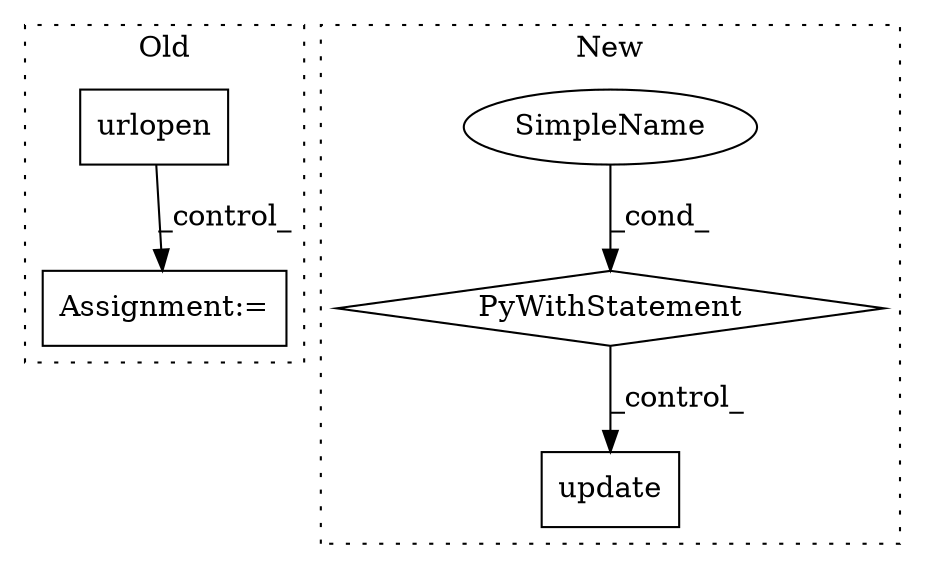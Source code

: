 digraph G {
subgraph cluster0 {
1 [label="urlopen" a="32" s="20445,20456" l="8,1" shape="box"];
5 [label="Assignment:=" a="7" s="21131" l="2" shape="box"];
label = "Old";
style="dotted";
}
subgraph cluster1 {
2 [label="update" a="32" s="20585,20620" l="7,1" shape="box"];
3 [label="SimpleName" a="42" s="" l="" shape="ellipse"];
4 [label="PyWithStatement" a="104" s="20290,20356" l="10,2" shape="diamond"];
label = "New";
style="dotted";
}
1 -> 5 [label="_control_"];
3 -> 4 [label="_cond_"];
4 -> 2 [label="_control_"];
}